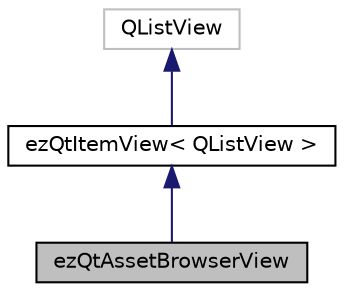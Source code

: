 digraph "ezQtAssetBrowserView"
{
 // LATEX_PDF_SIZE
  edge [fontname="Helvetica",fontsize="10",labelfontname="Helvetica",labelfontsize="10"];
  node [fontname="Helvetica",fontsize="10",shape=record];
  Node1 [label="ezQtAssetBrowserView",height=0.2,width=0.4,color="black", fillcolor="grey75", style="filled", fontcolor="black",tooltip=" "];
  Node2 -> Node1 [dir="back",color="midnightblue",fontsize="10",style="solid",fontname="Helvetica"];
  Node2 [label="ezQtItemView\< QListView \>",height=0.2,width=0.4,color="black", fillcolor="white", style="filled",URL="$d6/dc4/classez_qt_item_view.htm",tooltip=" "];
  Node3 -> Node2 [dir="back",color="midnightblue",fontsize="10",style="solid",fontname="Helvetica"];
  Node3 [label="QListView",height=0.2,width=0.4,color="grey75", fillcolor="white", style="filled",tooltip=" "];
}
